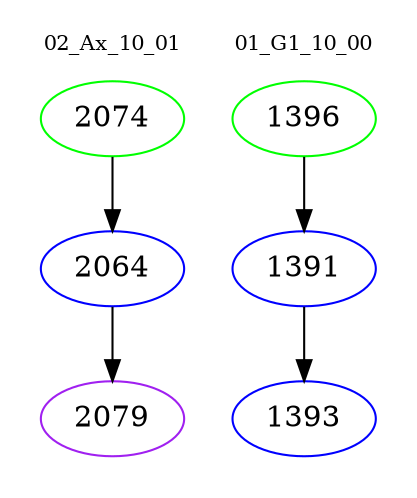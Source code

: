 digraph{
subgraph cluster_0 {
color = white
label = "02_Ax_10_01";
fontsize=10;
T0_2074 [label="2074", color="green"]
T0_2074 -> T0_2064 [color="black"]
T0_2064 [label="2064", color="blue"]
T0_2064 -> T0_2079 [color="black"]
T0_2079 [label="2079", color="purple"]
}
subgraph cluster_1 {
color = white
label = "01_G1_10_00";
fontsize=10;
T1_1396 [label="1396", color="green"]
T1_1396 -> T1_1391 [color="black"]
T1_1391 [label="1391", color="blue"]
T1_1391 -> T1_1393 [color="black"]
T1_1393 [label="1393", color="blue"]
}
}
